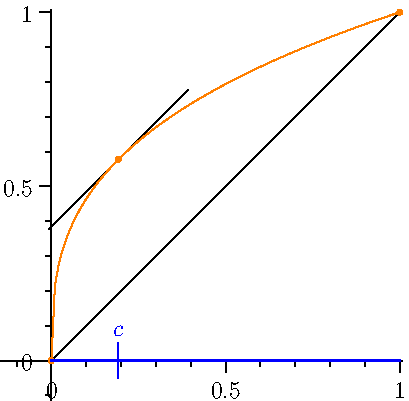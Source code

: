 import graph;

size(0,200);

real c=3^(-3/2);

real f(real x) { return x^(1/3); }
real fp(real x) { return (1/3)*x^(-2/3); }

// secant line
draw((0,0)--(1,1),black);
// tangent line
real tf(real x) { return f(c)+fp(c)*(x-c); }
draw(graph(tf,c-0.2,c+0.2),black);
dot((c,f(c)),orange);

draw(graph(f,0,1),orange);
dot((0,0),orange);
dot((1,1),orange);


xaxis(RightTicks);
yaxis(LeftTicks);

draw((c,-0.05)--(c,+0.05),blue);
label("$c$",(c,0.05),N,blue);
draw((0,0)--(1,0),blue+1.0);
